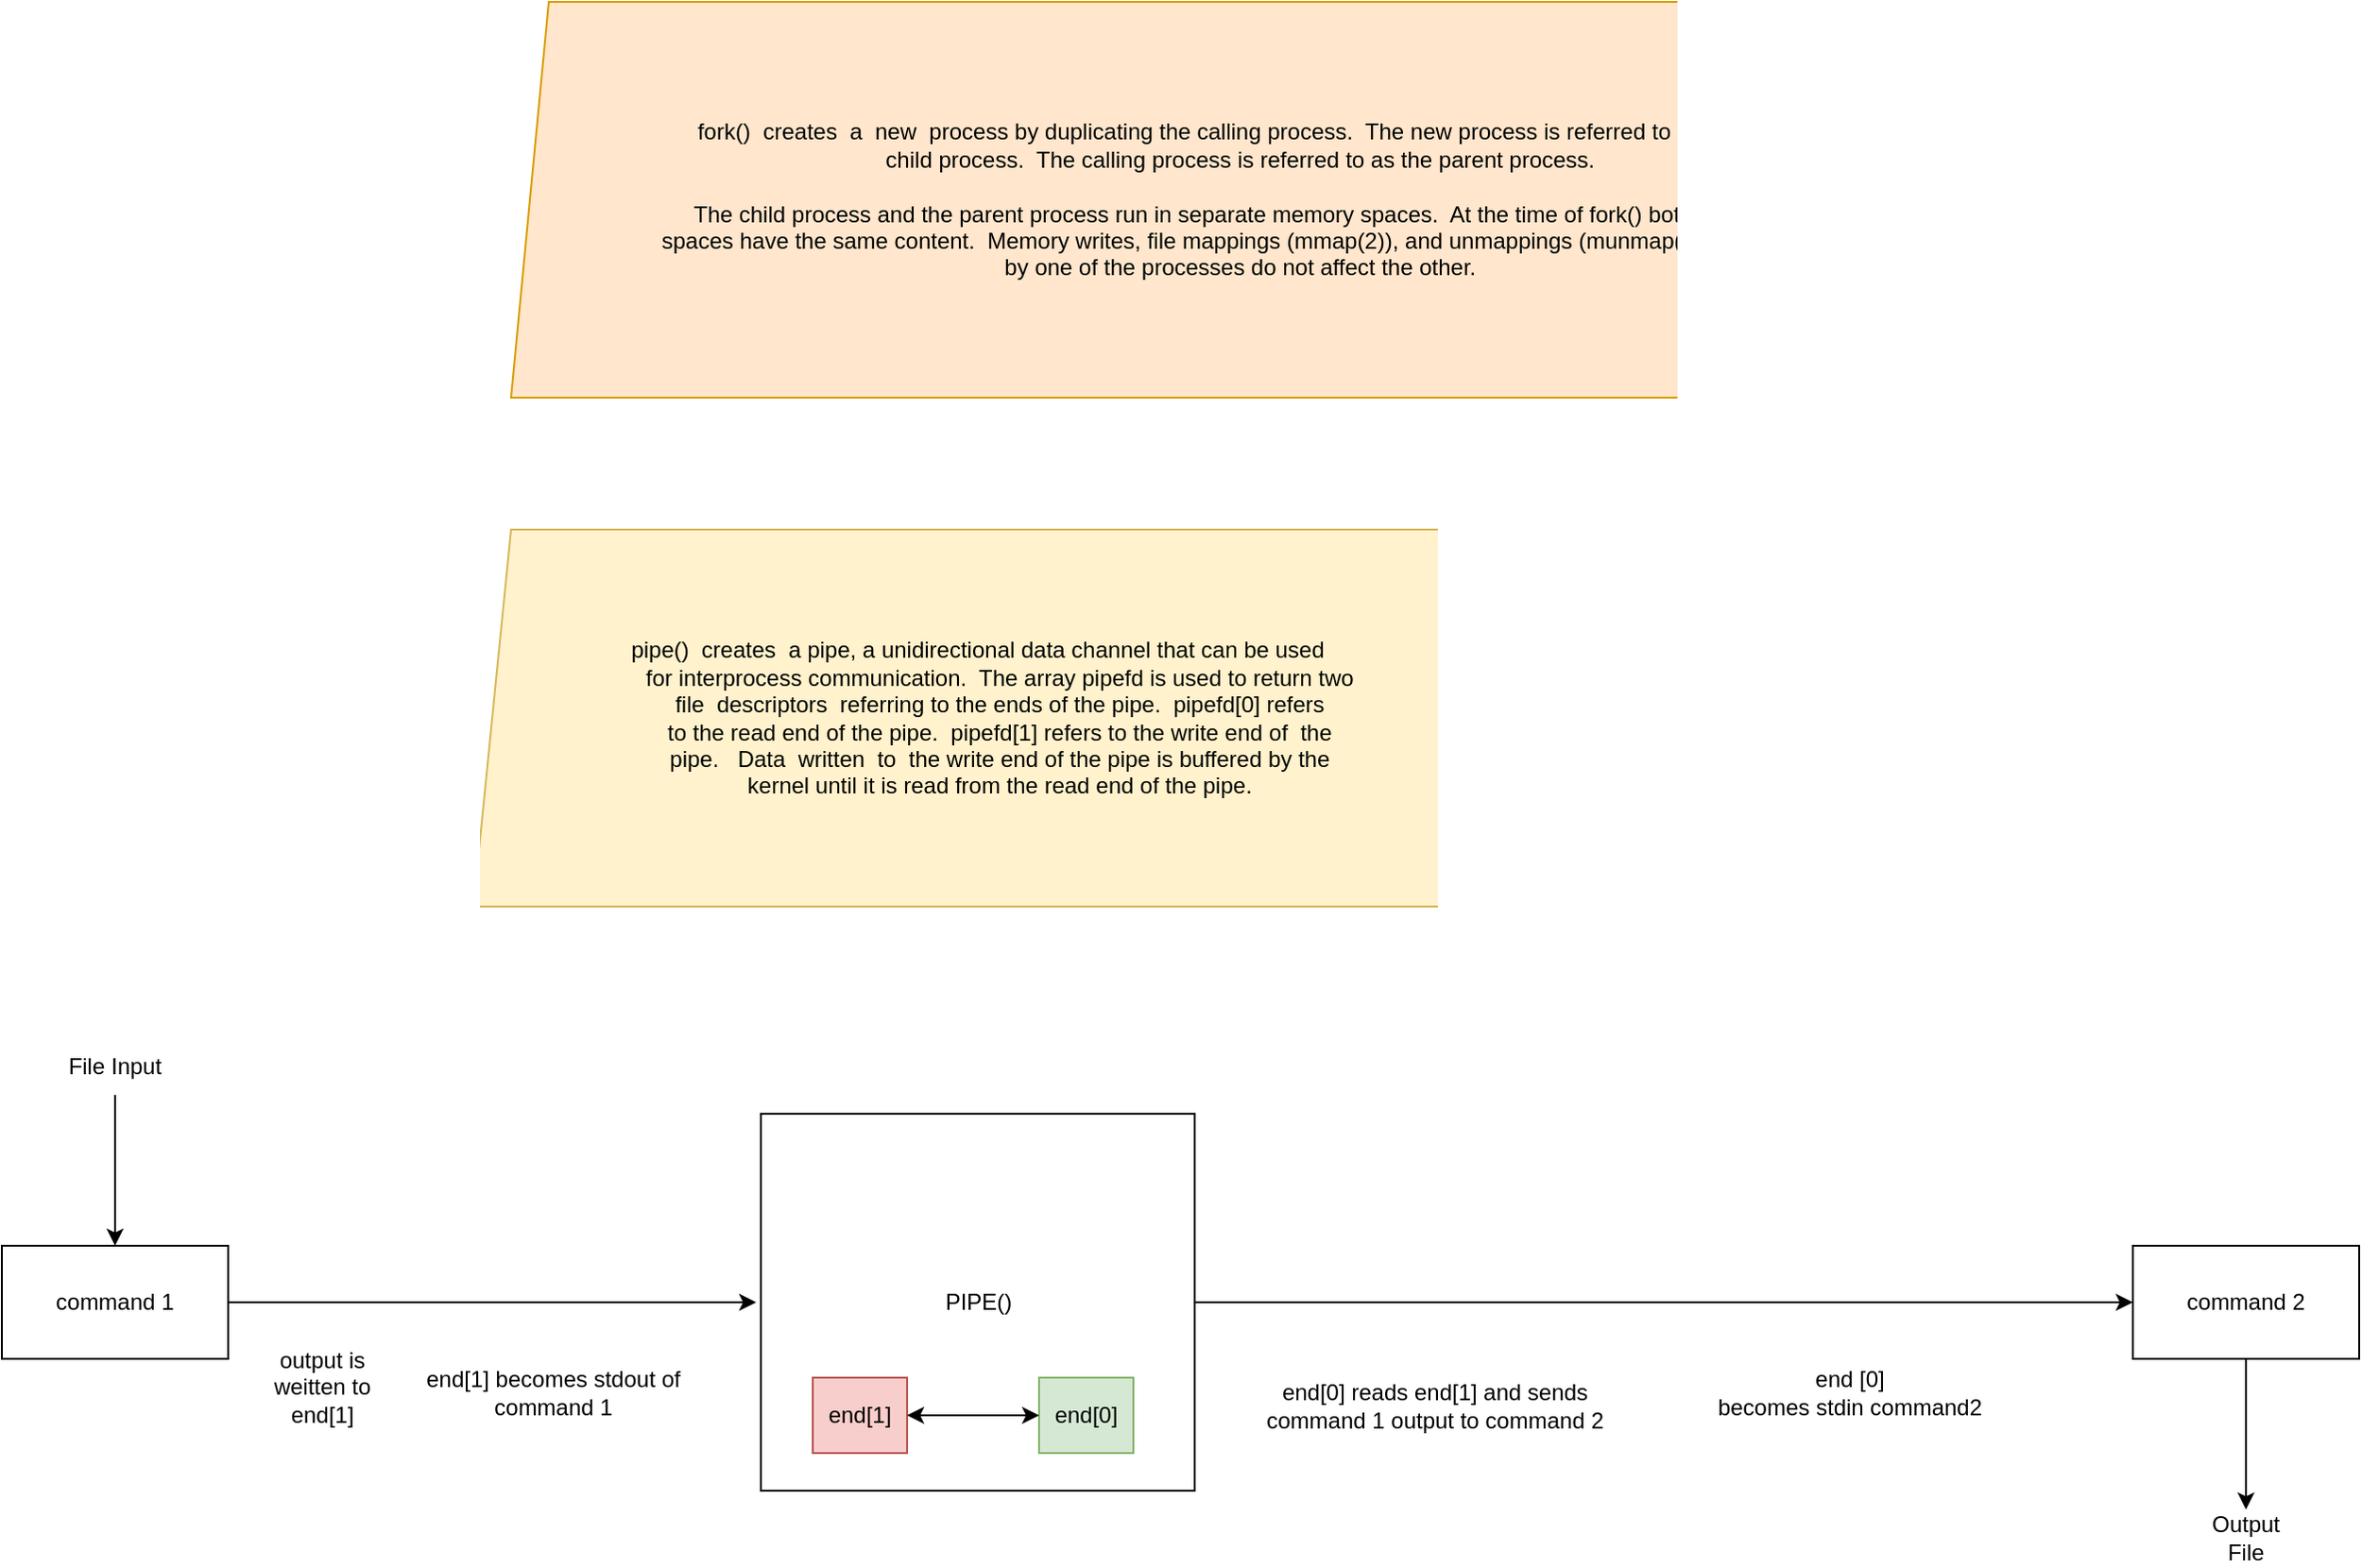 <mxfile version="20.5.3" type="embed"><diagram name="Page-1" id="pPrzkzqE8NjMVCmVeS8H"><mxGraphModel dx="640" dy="1501" grid="1" gridSize="10" guides="1" tooltips="1" connect="1" arrows="1" fold="1" page="1" pageScale="1" pageWidth="850" pageHeight="1100" math="0" shadow="0"><root><mxCell id="0"/><mxCell id="1" parent="0"/><mxCell id="0gh15mz6K9KzKyFZ07gb-6" style="edgeStyle=orthogonalEdgeStyle;rounded=0;orthogonalLoop=1;jettySize=auto;html=1;" parent="1" source="0gh15mz6K9KzKyFZ07gb-3" edge="1"><mxGeometry relative="1" as="geometry"><mxPoint x="710" y="340" as="targetPoint"/></mxGeometry></mxCell><mxCell id="0gh15mz6K9KzKyFZ07gb-3" value="command 1" style="rounded=0;whiteSpace=wrap;html=1;" parent="1" vertex="1"><mxGeometry x="310" y="310" width="120" height="60" as="geometry"/></mxCell><mxCell id="0gh15mz6K9KzKyFZ07gb-5" style="edgeStyle=orthogonalEdgeStyle;rounded=0;orthogonalLoop=1;jettySize=auto;html=1;entryX=0.5;entryY=0;entryDx=0;entryDy=0;" parent="1" source="0gh15mz6K9KzKyFZ07gb-4" target="0gh15mz6K9KzKyFZ07gb-3" edge="1"><mxGeometry relative="1" as="geometry"/></mxCell><mxCell id="0gh15mz6K9KzKyFZ07gb-4" value="File Input" style="text;html=1;strokeColor=none;fillColor=none;align=center;verticalAlign=middle;whiteSpace=wrap;rounded=0;" parent="1" vertex="1"><mxGeometry x="340" y="200" width="60" height="30" as="geometry"/></mxCell><mxCell id="0gh15mz6K9KzKyFZ07gb-7" value="output is weitten to end[1]" style="text;html=1;strokeColor=none;fillColor=none;align=center;verticalAlign=middle;whiteSpace=wrap;rounded=0;" parent="1" vertex="1"><mxGeometry x="450" y="370" width="60" height="30" as="geometry"/></mxCell><mxCell id="0gh15mz6K9KzKyFZ07gb-8" value="end[1] becomes stdout of command 1" style="text;html=1;strokeColor=none;fillColor=none;align=center;verticalAlign=middle;whiteSpace=wrap;rounded=0;" parent="1" vertex="1"><mxGeometry x="530" y="360" width="145" height="55" as="geometry"/></mxCell><mxCell id="0gh15mz6K9KzKyFZ07gb-11" style="edgeStyle=orthogonalEdgeStyle;rounded=0;orthogonalLoop=1;jettySize=auto;html=1;entryX=0;entryY=0.5;entryDx=0;entryDy=0;" parent="1" source="0gh15mz6K9KzKyFZ07gb-10" target="0gh15mz6K9KzKyFZ07gb-18" edge="1"><mxGeometry relative="1" as="geometry"><mxPoint x="1310" y="340" as="targetPoint"/><Array as="points"/></mxGeometry></mxCell><mxCell id="0gh15mz6K9KzKyFZ07gb-10" value="PIPE()" style="rounded=0;whiteSpace=wrap;html=1;" parent="1" vertex="1"><mxGeometry x="712.5" y="240" width="230" height="200" as="geometry"/></mxCell><mxCell id="0gh15mz6K9KzKyFZ07gb-12" value="&lt;div&gt;&lt;font color=&quot;#000000&quot;&gt;pipe()&amp;nbsp; creates&amp;nbsp; a pipe, a unidirectional data channel that can be used&lt;/font&gt;&lt;/div&gt;&lt;div&gt;&lt;font color=&quot;#000000&quot;&gt;&amp;nbsp; &amp;nbsp; &amp;nbsp; &amp;nbsp;for interprocess communication.&amp;nbsp; The array pipefd is used to return two&lt;/font&gt;&lt;/div&gt;&lt;div&gt;&lt;font color=&quot;#000000&quot;&gt;&amp;nbsp; &amp;nbsp; &amp;nbsp; &amp;nbsp;file&amp;nbsp; descriptors&amp;nbsp; referring to the ends of the pipe.&amp;nbsp; pipefd[0] refers&lt;/font&gt;&lt;/div&gt;&lt;div&gt;&lt;font color=&quot;#000000&quot;&gt;&amp;nbsp; &amp;nbsp; &amp;nbsp; &amp;nbsp;to the read end of the pipe.&amp;nbsp; pipefd[1] refers to the write end of&amp;nbsp; the&lt;/font&gt;&lt;/div&gt;&lt;div&gt;&lt;font color=&quot;#000000&quot;&gt;&amp;nbsp; &amp;nbsp; &amp;nbsp; &amp;nbsp;pipe.&amp;nbsp; &amp;nbsp;Data&amp;nbsp; written&amp;nbsp; to&amp;nbsp; the write end of the pipe is buffered by the&lt;/font&gt;&lt;/div&gt;&lt;div&gt;&lt;font color=&quot;#000000&quot;&gt;&amp;nbsp; &amp;nbsp; &amp;nbsp; &amp;nbsp;kernel until it is read from the read end of the pipe.&lt;/font&gt;&lt;/div&gt;" style="shape=parallelogram;perimeter=parallelogramPerimeter;whiteSpace=wrap;html=1;fixedSize=1;fillColor=#fff2cc;strokeColor=#d6b656;" parent="1" vertex="1"><mxGeometry x="560" y="-70" width="535" height="200" as="geometry"/></mxCell><mxCell id="0gh15mz6K9KzKyFZ07gb-13" value="end[1]" style="rounded=0;whiteSpace=wrap;html=1;fillColor=#f8cecc;strokeColor=#b85450;" parent="1" vertex="1"><mxGeometry x="740" y="380" width="50" height="40" as="geometry"/></mxCell><mxCell id="0gh15mz6K9KzKyFZ07gb-14" value="end[0]" style="rounded=0;whiteSpace=wrap;html=1;fillColor=#d5e8d4;strokeColor=#82b366;" parent="1" vertex="1"><mxGeometry x="860" y="380" width="50" height="40" as="geometry"/></mxCell><mxCell id="0gh15mz6K9KzKyFZ07gb-16" value="" style="endArrow=classic;startArrow=classic;html=1;rounded=0;entryX=0;entryY=0.5;entryDx=0;entryDy=0;exitX=1;exitY=0.5;exitDx=0;exitDy=0;" parent="1" source="0gh15mz6K9KzKyFZ07gb-13" target="0gh15mz6K9KzKyFZ07gb-14" edge="1"><mxGeometry width="50" height="50" relative="1" as="geometry"><mxPoint x="860" y="600" as="sourcePoint"/><mxPoint x="910" y="550" as="targetPoint"/></mxGeometry></mxCell><mxCell id="0gh15mz6K9KzKyFZ07gb-17" value="end[0] reads end[1] and sends command 1 output to command 2" style="text;html=1;strokeColor=none;fillColor=none;align=center;verticalAlign=middle;whiteSpace=wrap;rounded=0;" parent="1" vertex="1"><mxGeometry x="970" y="360" width="200" height="70" as="geometry"/></mxCell><mxCell id="0gh15mz6K9KzKyFZ07gb-23" style="edgeStyle=orthogonalEdgeStyle;rounded=0;orthogonalLoop=1;jettySize=auto;html=1;entryX=0.5;entryY=0;entryDx=0;entryDy=0;" parent="1" source="0gh15mz6K9KzKyFZ07gb-18" target="0gh15mz6K9KzKyFZ07gb-22" edge="1"><mxGeometry relative="1" as="geometry"/></mxCell><mxCell id="0gh15mz6K9KzKyFZ07gb-18" value="command 2" style="rounded=0;whiteSpace=wrap;html=1;" parent="1" vertex="1"><mxGeometry x="1440" y="310" width="120" height="60" as="geometry"/></mxCell><mxCell id="0gh15mz6K9KzKyFZ07gb-19" value="end [0]&lt;br&gt;becomes stdin command2" style="text;html=1;strokeColor=none;fillColor=none;align=center;verticalAlign=middle;whiteSpace=wrap;rounded=0;" parent="1" vertex="1"><mxGeometry x="1190" y="352.5" width="200" height="70" as="geometry"/></mxCell><mxCell id="0gh15mz6K9KzKyFZ07gb-22" value="Output File" style="text;html=1;strokeColor=none;fillColor=none;align=center;verticalAlign=middle;whiteSpace=wrap;rounded=0;" parent="1" vertex="1"><mxGeometry x="1470" y="450" width="60" height="30" as="geometry"/></mxCell><mxCell id="0gh15mz6K9KzKyFZ07gb-25" value="&lt;div&gt;&lt;font color=&quot;#000000&quot;&gt;fork()&amp;nbsp; creates&amp;nbsp; a&amp;nbsp; new&amp;nbsp; process by duplicating the calling process.&amp;nbsp; The new process is referred to as the&lt;/font&gt;&lt;/div&gt;&lt;div&gt;&lt;font color=&quot;#000000&quot;&gt;&amp;nbsp; &amp;nbsp; &amp;nbsp; &amp;nbsp;child process.&amp;nbsp; The calling process is referred to as the parent process.&lt;/font&gt;&lt;/div&gt;&lt;div&gt;&lt;font color=&quot;#000000&quot;&gt;&lt;br&gt;&lt;/font&gt;&lt;/div&gt;&lt;div&gt;&lt;font color=&quot;#000000&quot;&gt;&amp;nbsp; &amp;nbsp; &amp;nbsp; &amp;nbsp;The child process and the parent process run in separate memory spaces.&amp;nbsp; At the time of fork() both&amp;nbsp; memory&lt;/font&gt;&lt;/div&gt;&lt;div&gt;&lt;font color=&quot;#000000&quot;&gt;&amp;nbsp; &amp;nbsp; &amp;nbsp; &amp;nbsp;spaces have the same content.&amp;nbsp; Memory writes, file mappings (mmap(2)), and unmappings (munmap(2)) performed&lt;/font&gt;&lt;/div&gt;&lt;div&gt;&lt;font color=&quot;#000000&quot;&gt;&amp;nbsp; &amp;nbsp; &amp;nbsp; &amp;nbsp;by one of the processes do not affect the other.&lt;/font&gt;&lt;/div&gt;" style="shape=parallelogram;perimeter=parallelogramPerimeter;whiteSpace=wrap;html=1;fixedSize=1;fillColor=#ffe6cc;strokeColor=#d79b00;" parent="1" vertex="1"><mxGeometry x="580" y="-350" width="750" height="210" as="geometry"/></mxCell></root></mxGraphModel></diagram></mxfile>